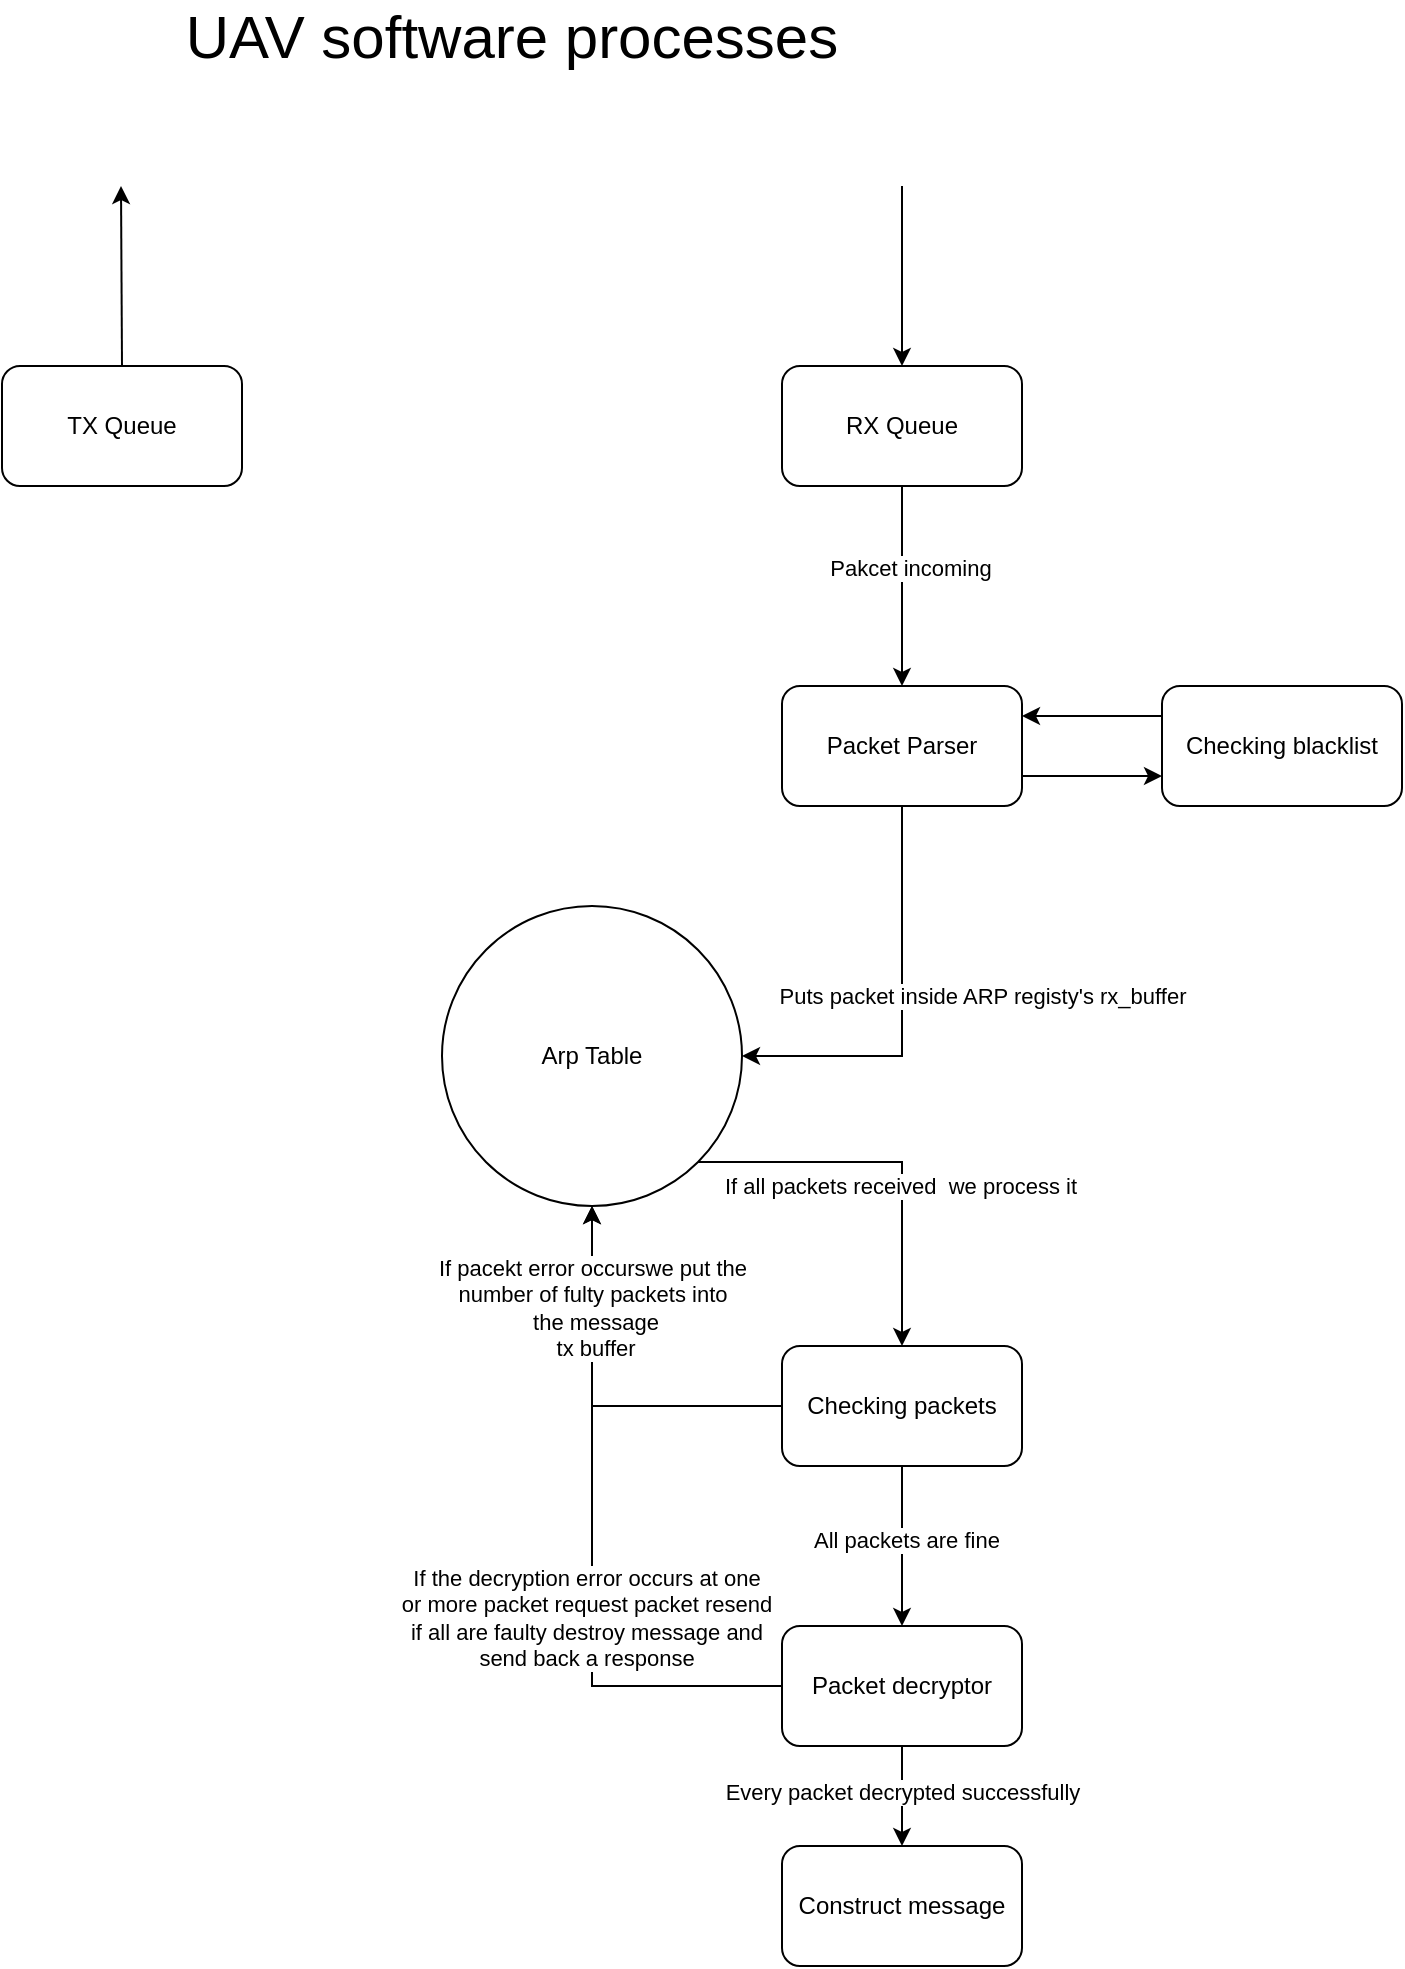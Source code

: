 <mxfile version="21.5.0" type="github">
  <diagram name="Page-1" id="5br7BQrC1HLW1S9b53a2">
    <mxGraphModel dx="1026" dy="686" grid="1" gridSize="10" guides="1" tooltips="1" connect="1" arrows="1" fold="1" page="1" pageScale="1" pageWidth="850" pageHeight="1100" math="0" shadow="0">
      <root>
        <mxCell id="0" />
        <mxCell id="1" parent="0" />
        <mxCell id="auO2MSHDAda2A5F5yBvW-53" value="UAV software processes" style="text;html=1;strokeColor=none;fillColor=none;align=center;verticalAlign=middle;whiteSpace=wrap;rounded=0;fontSize=30;" vertex="1" parent="1">
          <mxGeometry x="249" y="90" width="352" height="30" as="geometry" />
        </mxCell>
        <mxCell id="auO2MSHDAda2A5F5yBvW-58" style="edgeStyle=orthogonalEdgeStyle;rounded=0;orthogonalLoop=1;jettySize=auto;html=1;exitX=0.5;exitY=0;exitDx=0;exitDy=0;" edge="1" parent="1" source="auO2MSHDAda2A5F5yBvW-55">
          <mxGeometry relative="1" as="geometry">
            <mxPoint x="229.5" y="180" as="targetPoint" />
          </mxGeometry>
        </mxCell>
        <mxCell id="auO2MSHDAda2A5F5yBvW-55" value="TX Queue" style="rounded=1;whiteSpace=wrap;html=1;" vertex="1" parent="1">
          <mxGeometry x="170" y="270" width="120" height="60" as="geometry" />
        </mxCell>
        <mxCell id="auO2MSHDAda2A5F5yBvW-62" style="edgeStyle=orthogonalEdgeStyle;rounded=0;orthogonalLoop=1;jettySize=auto;html=1;exitX=0.5;exitY=1;exitDx=0;exitDy=0;entryX=0.5;entryY=0;entryDx=0;entryDy=0;" edge="1" parent="1" source="auO2MSHDAda2A5F5yBvW-56" target="auO2MSHDAda2A5F5yBvW-61">
          <mxGeometry relative="1" as="geometry" />
        </mxCell>
        <mxCell id="auO2MSHDAda2A5F5yBvW-63" value="&lt;div&gt;Pakcet incoming&lt;/div&gt;" style="edgeLabel;html=1;align=center;verticalAlign=middle;resizable=0;points=[];" vertex="1" connectable="0" parent="auO2MSHDAda2A5F5yBvW-62">
          <mxGeometry x="-0.16" y="4" relative="1" as="geometry">
            <mxPoint y="-1" as="offset" />
          </mxGeometry>
        </mxCell>
        <mxCell id="auO2MSHDAda2A5F5yBvW-56" value="RX Queue" style="rounded=1;whiteSpace=wrap;html=1;" vertex="1" parent="1">
          <mxGeometry x="560" y="270" width="120" height="60" as="geometry" />
        </mxCell>
        <mxCell id="auO2MSHDAda2A5F5yBvW-65" style="edgeStyle=orthogonalEdgeStyle;rounded=0;orthogonalLoop=1;jettySize=auto;html=1;exitX=0.5;exitY=1;exitDx=0;exitDy=0;entryX=1;entryY=0.5;entryDx=0;entryDy=0;" edge="1" parent="1" source="auO2MSHDAda2A5F5yBvW-61" target="auO2MSHDAda2A5F5yBvW-64">
          <mxGeometry relative="1" as="geometry" />
        </mxCell>
        <mxCell id="auO2MSHDAda2A5F5yBvW-66" value="Puts packet inside ARP registy&#39;s rx_buffer" style="edgeLabel;html=1;align=center;verticalAlign=middle;resizable=0;points=[];" vertex="1" connectable="0" parent="auO2MSHDAda2A5F5yBvW-65">
          <mxGeometry x="-0.066" y="3" relative="1" as="geometry">
            <mxPoint x="37" y="-1" as="offset" />
          </mxGeometry>
        </mxCell>
        <mxCell id="auO2MSHDAda2A5F5yBvW-69" style="edgeStyle=orthogonalEdgeStyle;rounded=0;orthogonalLoop=1;jettySize=auto;html=1;exitX=1;exitY=0.75;exitDx=0;exitDy=0;entryX=0;entryY=0.75;entryDx=0;entryDy=0;" edge="1" parent="1" source="auO2MSHDAda2A5F5yBvW-61" target="auO2MSHDAda2A5F5yBvW-68">
          <mxGeometry relative="1" as="geometry" />
        </mxCell>
        <mxCell id="auO2MSHDAda2A5F5yBvW-61" value="Packet Parser" style="rounded=1;whiteSpace=wrap;html=1;" vertex="1" parent="1">
          <mxGeometry x="560" y="430" width="120" height="60" as="geometry" />
        </mxCell>
        <mxCell id="auO2MSHDAda2A5F5yBvW-75" style="edgeStyle=orthogonalEdgeStyle;rounded=0;orthogonalLoop=1;jettySize=auto;html=1;exitX=1;exitY=1;exitDx=0;exitDy=0;entryX=0.5;entryY=0;entryDx=0;entryDy=0;" edge="1" parent="1" source="auO2MSHDAda2A5F5yBvW-64" target="auO2MSHDAda2A5F5yBvW-74">
          <mxGeometry relative="1" as="geometry" />
        </mxCell>
        <mxCell id="auO2MSHDAda2A5F5yBvW-77" value="If all packets received&amp;nbsp; we process it" style="edgeLabel;html=1;align=center;verticalAlign=middle;resizable=0;points=[];" vertex="1" connectable="0" parent="auO2MSHDAda2A5F5yBvW-75">
          <mxGeometry x="0.17" relative="1" as="geometry">
            <mxPoint x="-1" as="offset" />
          </mxGeometry>
        </mxCell>
        <mxCell id="auO2MSHDAda2A5F5yBvW-64" value="Arp Table" style="ellipse;whiteSpace=wrap;html=1;aspect=fixed;" vertex="1" parent="1">
          <mxGeometry x="390" y="540" width="150" height="150" as="geometry" />
        </mxCell>
        <mxCell id="auO2MSHDAda2A5F5yBvW-67" value="" style="endArrow=classic;html=1;rounded=0;entryX=0.5;entryY=0;entryDx=0;entryDy=0;" edge="1" parent="1" target="auO2MSHDAda2A5F5yBvW-56">
          <mxGeometry width="50" height="50" relative="1" as="geometry">
            <mxPoint x="620" y="180" as="sourcePoint" />
            <mxPoint x="651" y="140" as="targetPoint" />
          </mxGeometry>
        </mxCell>
        <mxCell id="auO2MSHDAda2A5F5yBvW-70" style="edgeStyle=orthogonalEdgeStyle;rounded=0;orthogonalLoop=1;jettySize=auto;html=1;exitX=0;exitY=0.25;exitDx=0;exitDy=0;entryX=1;entryY=0.25;entryDx=0;entryDy=0;" edge="1" parent="1" source="auO2MSHDAda2A5F5yBvW-68" target="auO2MSHDAda2A5F5yBvW-61">
          <mxGeometry relative="1" as="geometry" />
        </mxCell>
        <mxCell id="auO2MSHDAda2A5F5yBvW-68" value="&lt;div&gt;Checking blacklist&lt;/div&gt;" style="rounded=1;whiteSpace=wrap;html=1;" vertex="1" parent="1">
          <mxGeometry x="750" y="430" width="120" height="60" as="geometry" />
        </mxCell>
        <mxCell id="auO2MSHDAda2A5F5yBvW-82" style="edgeStyle=orthogonalEdgeStyle;rounded=0;orthogonalLoop=1;jettySize=auto;html=1;exitX=0;exitY=0.5;exitDx=0;exitDy=0;" edge="1" parent="1" source="auO2MSHDAda2A5F5yBvW-71" target="auO2MSHDAda2A5F5yBvW-64">
          <mxGeometry relative="1" as="geometry" />
        </mxCell>
        <mxCell id="auO2MSHDAda2A5F5yBvW-83" value="&lt;div&gt;If the decryption error occurs at one &lt;br&gt;&lt;/div&gt;&lt;div&gt;or more packet request packet resend&lt;/div&gt;&lt;div&gt;if all are faulty destroy message and &lt;br&gt;&lt;/div&gt;&lt;div&gt;send back a response&lt;br&gt;&lt;/div&gt;" style="edgeLabel;html=1;align=center;verticalAlign=middle;resizable=0;points=[];" vertex="1" connectable="0" parent="auO2MSHDAda2A5F5yBvW-82">
          <mxGeometry x="-0.236" y="3" relative="1" as="geometry">
            <mxPoint y="-1" as="offset" />
          </mxGeometry>
        </mxCell>
        <mxCell id="auO2MSHDAda2A5F5yBvW-84" style="edgeStyle=orthogonalEdgeStyle;rounded=0;orthogonalLoop=1;jettySize=auto;html=1;exitX=0.5;exitY=1;exitDx=0;exitDy=0;entryX=0.5;entryY=0;entryDx=0;entryDy=0;" edge="1" parent="1" source="auO2MSHDAda2A5F5yBvW-71" target="auO2MSHDAda2A5F5yBvW-81">
          <mxGeometry relative="1" as="geometry">
            <mxPoint x="619.5" y="1000" as="targetPoint" />
          </mxGeometry>
        </mxCell>
        <mxCell id="auO2MSHDAda2A5F5yBvW-85" value="&lt;div&gt;Every packet decrypted successfully&lt;/div&gt;" style="edgeLabel;html=1;align=center;verticalAlign=middle;resizable=0;points=[];" vertex="1" connectable="0" parent="auO2MSHDAda2A5F5yBvW-84">
          <mxGeometry x="-0.08" relative="1" as="geometry">
            <mxPoint as="offset" />
          </mxGeometry>
        </mxCell>
        <mxCell id="auO2MSHDAda2A5F5yBvW-71" value="Packet decryptor" style="rounded=1;whiteSpace=wrap;html=1;" vertex="1" parent="1">
          <mxGeometry x="560" y="900" width="120" height="60" as="geometry" />
        </mxCell>
        <mxCell id="auO2MSHDAda2A5F5yBvW-76" style="edgeStyle=orthogonalEdgeStyle;rounded=0;orthogonalLoop=1;jettySize=auto;html=1;exitX=0.5;exitY=1;exitDx=0;exitDy=0;entryX=0.5;entryY=0;entryDx=0;entryDy=0;" edge="1" parent="1" source="auO2MSHDAda2A5F5yBvW-74" target="auO2MSHDAda2A5F5yBvW-71">
          <mxGeometry relative="1" as="geometry" />
        </mxCell>
        <mxCell id="auO2MSHDAda2A5F5yBvW-78" value="All packets are fine" style="edgeLabel;html=1;align=center;verticalAlign=middle;resizable=0;points=[];" vertex="1" connectable="0" parent="auO2MSHDAda2A5F5yBvW-76">
          <mxGeometry x="-0.044" y="2" relative="1" as="geometry">
            <mxPoint y="-1" as="offset" />
          </mxGeometry>
        </mxCell>
        <mxCell id="auO2MSHDAda2A5F5yBvW-79" style="edgeStyle=orthogonalEdgeStyle;rounded=0;orthogonalLoop=1;jettySize=auto;html=1;exitX=0;exitY=0.5;exitDx=0;exitDy=0;entryX=0.5;entryY=1;entryDx=0;entryDy=0;" edge="1" parent="1" source="auO2MSHDAda2A5F5yBvW-74" target="auO2MSHDAda2A5F5yBvW-64">
          <mxGeometry relative="1" as="geometry">
            <mxPoint x="460" y="700" as="targetPoint" />
          </mxGeometry>
        </mxCell>
        <mxCell id="auO2MSHDAda2A5F5yBvW-80" value="&lt;div&gt;If pacekt error occurswe put the &lt;br&gt;&lt;/div&gt;&lt;div&gt;number of fulty packets into&lt;/div&gt;&lt;div&gt;&amp;nbsp;the message&lt;/div&gt;&lt;div&gt;&amp;nbsp;tx buffer&lt;br&gt;&lt;/div&gt;" style="edgeLabel;html=1;align=center;verticalAlign=middle;resizable=0;points=[];" vertex="1" connectable="0" parent="auO2MSHDAda2A5F5yBvW-79">
          <mxGeometry x="0.319" y="-3" relative="1" as="geometry">
            <mxPoint x="-3" y="-16" as="offset" />
          </mxGeometry>
        </mxCell>
        <mxCell id="auO2MSHDAda2A5F5yBvW-74" value="Checking packets" style="rounded=1;whiteSpace=wrap;html=1;" vertex="1" parent="1">
          <mxGeometry x="560" y="760" width="120" height="60" as="geometry" />
        </mxCell>
        <mxCell id="auO2MSHDAda2A5F5yBvW-81" value="Construct message" style="rounded=1;whiteSpace=wrap;html=1;" vertex="1" parent="1">
          <mxGeometry x="560" y="1010" width="120" height="60" as="geometry" />
        </mxCell>
      </root>
    </mxGraphModel>
  </diagram>
</mxfile>

